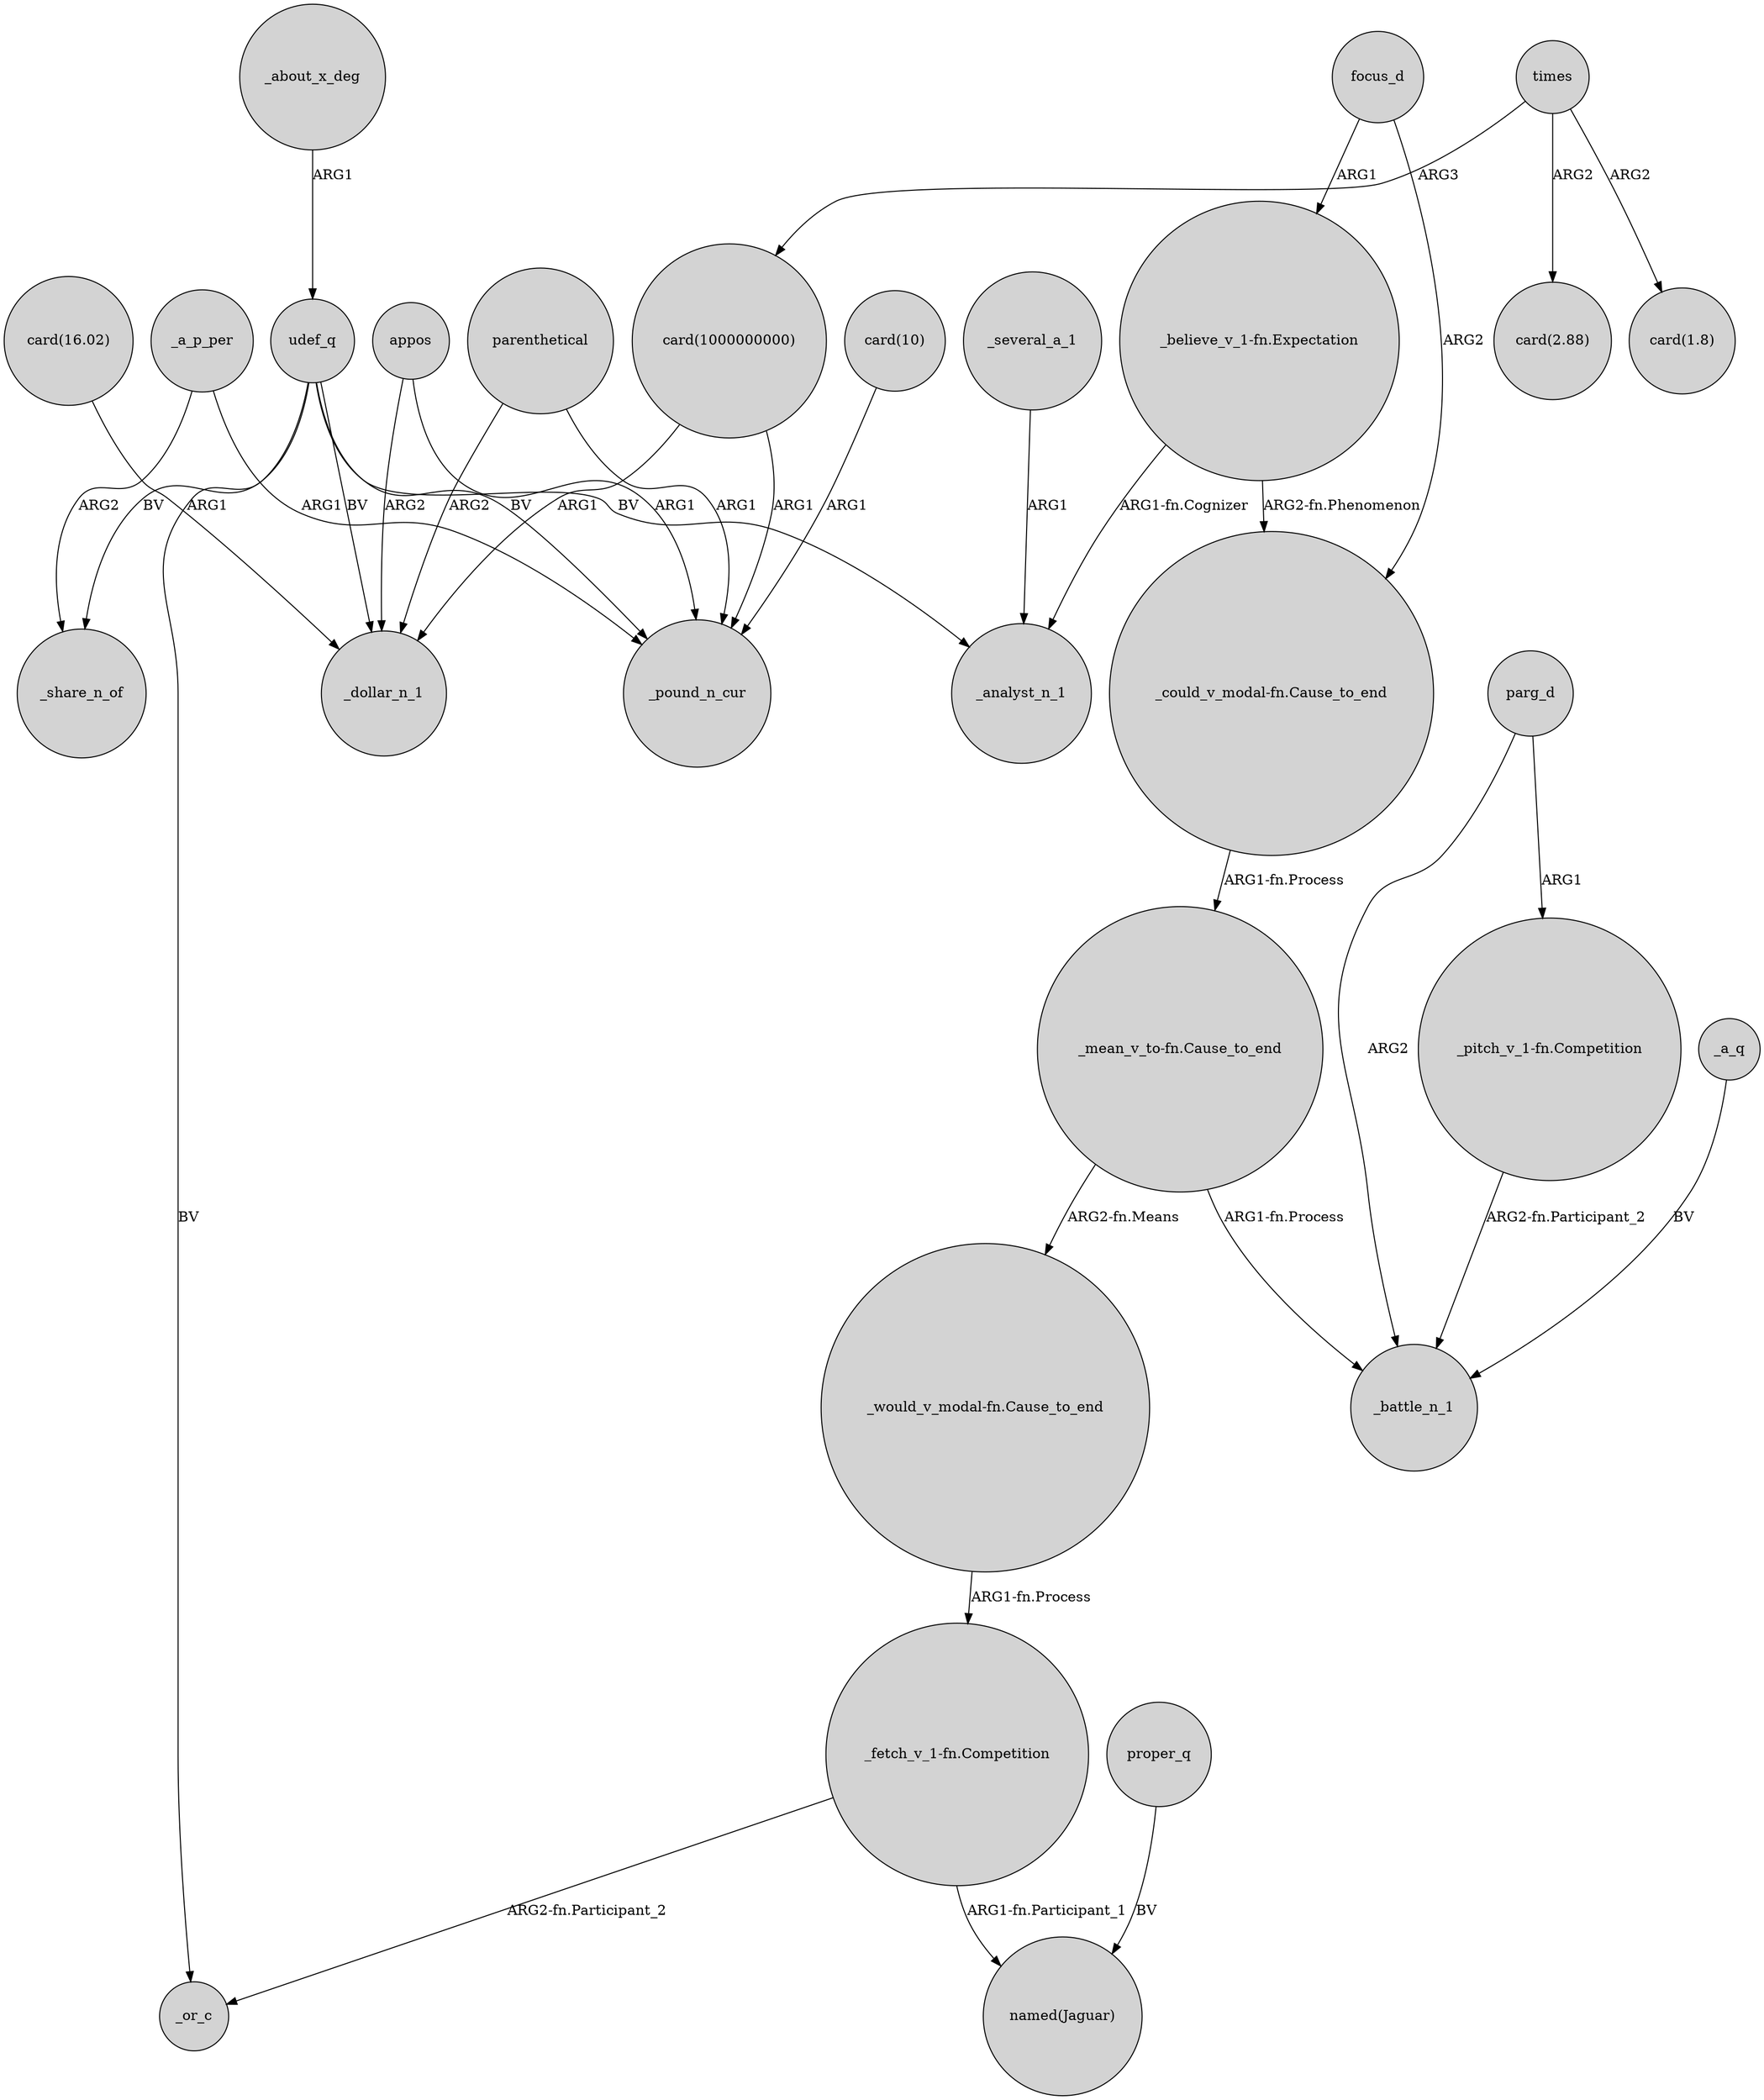 digraph {
	node [shape=circle style=filled]
	"card(1000000000)" -> _dollar_n_1 [label=ARG1]
	udef_q -> _pound_n_cur [label=BV]
	parg_d -> _battle_n_1 [label=ARG2]
	udef_q -> _analyst_n_1 [label=BV]
	"_mean_v_to-fn.Cause_to_end" -> _battle_n_1 [label="ARG1-fn.Process"]
	"_mean_v_to-fn.Cause_to_end" -> "_would_v_modal-fn.Cause_to_end" [label="ARG2-fn.Means"]
	_several_a_1 -> _analyst_n_1 [label=ARG1]
	appos -> _dollar_n_1 [label=ARG2]
	"_pitch_v_1-fn.Competition" -> _battle_n_1 [label="ARG2-fn.Participant_2"]
	times -> "card(1000000000)" [label=ARG3]
	"_fetch_v_1-fn.Competition" -> _or_c [label="ARG2-fn.Participant_2"]
	parenthetical -> _pound_n_cur [label=ARG1]
	"card(16.02)" -> _dollar_n_1 [label=ARG1]
	udef_q -> _or_c [label=BV]
	_about_x_deg -> udef_q [label=ARG1]
	"_could_v_modal-fn.Cause_to_end" -> "_mean_v_to-fn.Cause_to_end" [label="ARG1-fn.Process"]
	times -> "card(2.88)" [label=ARG2]
	_a_p_per -> _share_n_of [label=ARG2]
	"card(1000000000)" -> _pound_n_cur [label=ARG1]
	udef_q -> _share_n_of [label=BV]
	proper_q -> "named(Jaguar)" [label=BV]
	_a_p_per -> _pound_n_cur [label=ARG1]
	udef_q -> _dollar_n_1 [label=BV]
	times -> "card(1.8)" [label=ARG2]
	"_believe_v_1-fn.Expectation" -> "_could_v_modal-fn.Cause_to_end" [label="ARG2-fn.Phenomenon"]
	"_believe_v_1-fn.Expectation" -> _analyst_n_1 [label="ARG1-fn.Cognizer"]
	parg_d -> "_pitch_v_1-fn.Competition" [label=ARG1]
	"card(10)" -> _pound_n_cur [label=ARG1]
	parenthetical -> _dollar_n_1 [label=ARG2]
	focus_d -> "_believe_v_1-fn.Expectation" [label=ARG1]
	"_fetch_v_1-fn.Competition" -> "named(Jaguar)" [label="ARG1-fn.Participant_1"]
	_a_q -> _battle_n_1 [label=BV]
	"_would_v_modal-fn.Cause_to_end" -> "_fetch_v_1-fn.Competition" [label="ARG1-fn.Process"]
	focus_d -> "_could_v_modal-fn.Cause_to_end" [label=ARG2]
	appos -> _pound_n_cur [label=ARG1]
}

